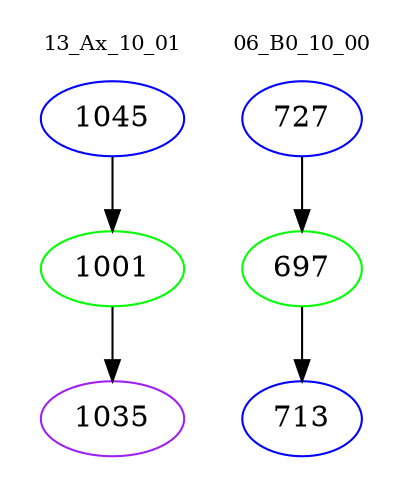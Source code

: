 digraph{
subgraph cluster_0 {
color = white
label = "13_Ax_10_01";
fontsize=10;
T0_1045 [label="1045", color="blue"]
T0_1045 -> T0_1001 [color="black"]
T0_1001 [label="1001", color="green"]
T0_1001 -> T0_1035 [color="black"]
T0_1035 [label="1035", color="purple"]
}
subgraph cluster_1 {
color = white
label = "06_B0_10_00";
fontsize=10;
T1_727 [label="727", color="blue"]
T1_727 -> T1_697 [color="black"]
T1_697 [label="697", color="green"]
T1_697 -> T1_713 [color="black"]
T1_713 [label="713", color="blue"]
}
}
